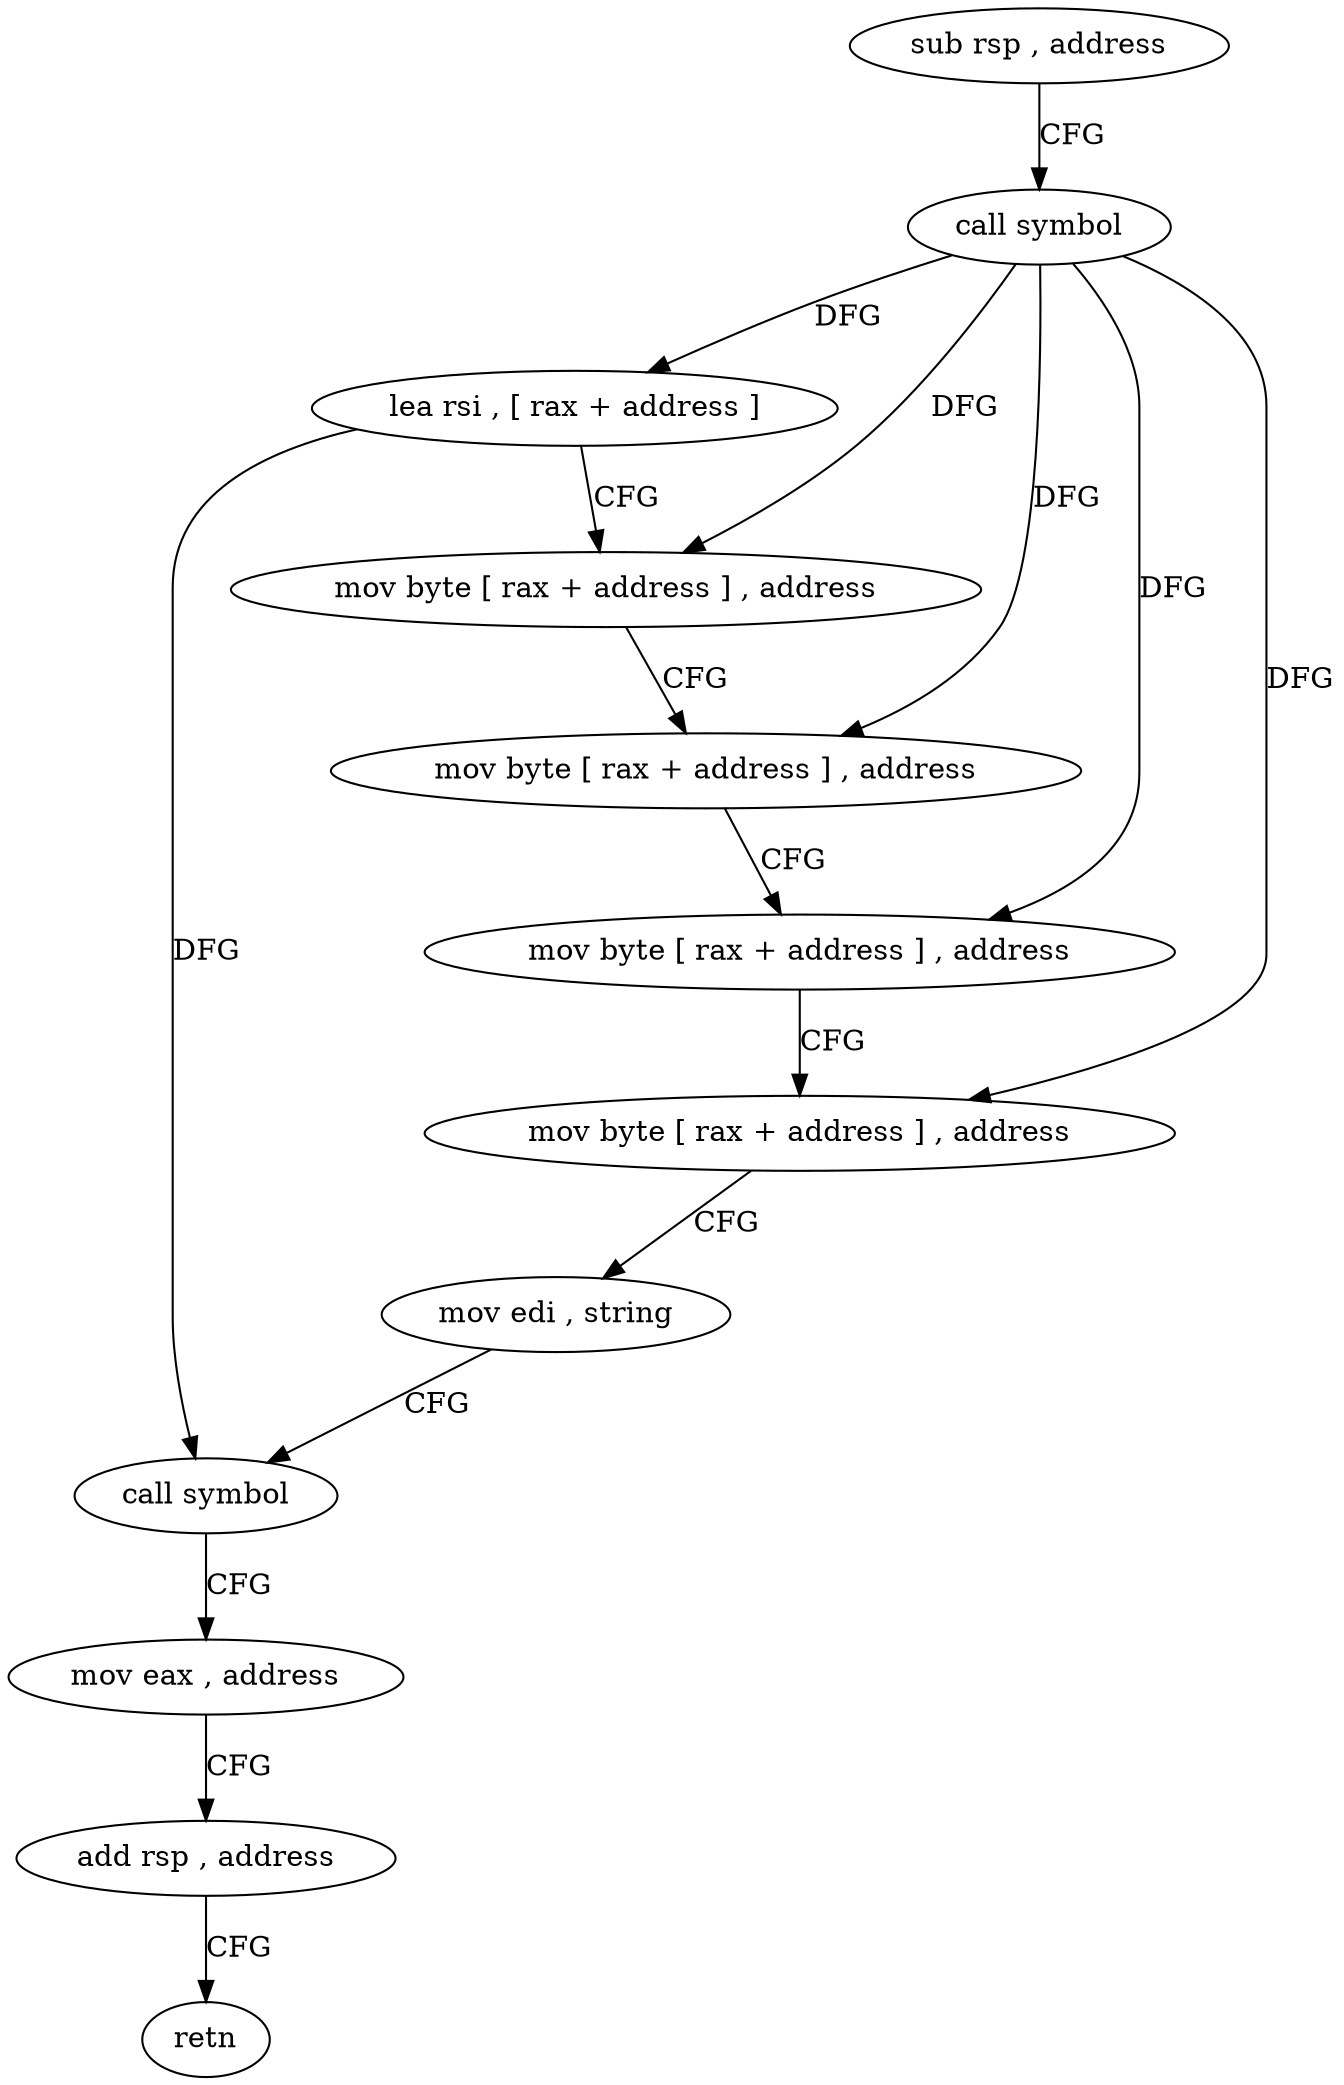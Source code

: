 digraph "func" {
"4247136" [label = "sub rsp , address" ]
"4247140" [label = "call symbol" ]
"4247145" [label = "lea rsi , [ rax + address ]" ]
"4247149" [label = "mov byte [ rax + address ] , address" ]
"4247153" [label = "mov byte [ rax + address ] , address" ]
"4247157" [label = "mov byte [ rax + address ] , address" ]
"4247161" [label = "mov byte [ rax + address ] , address" ]
"4247165" [label = "mov edi , string" ]
"4247170" [label = "call symbol" ]
"4247175" [label = "mov eax , address" ]
"4247180" [label = "add rsp , address" ]
"4247184" [label = "retn" ]
"4247136" -> "4247140" [ label = "CFG" ]
"4247140" -> "4247145" [ label = "DFG" ]
"4247140" -> "4247149" [ label = "DFG" ]
"4247140" -> "4247153" [ label = "DFG" ]
"4247140" -> "4247157" [ label = "DFG" ]
"4247140" -> "4247161" [ label = "DFG" ]
"4247145" -> "4247149" [ label = "CFG" ]
"4247145" -> "4247170" [ label = "DFG" ]
"4247149" -> "4247153" [ label = "CFG" ]
"4247153" -> "4247157" [ label = "CFG" ]
"4247157" -> "4247161" [ label = "CFG" ]
"4247161" -> "4247165" [ label = "CFG" ]
"4247165" -> "4247170" [ label = "CFG" ]
"4247170" -> "4247175" [ label = "CFG" ]
"4247175" -> "4247180" [ label = "CFG" ]
"4247180" -> "4247184" [ label = "CFG" ]
}
